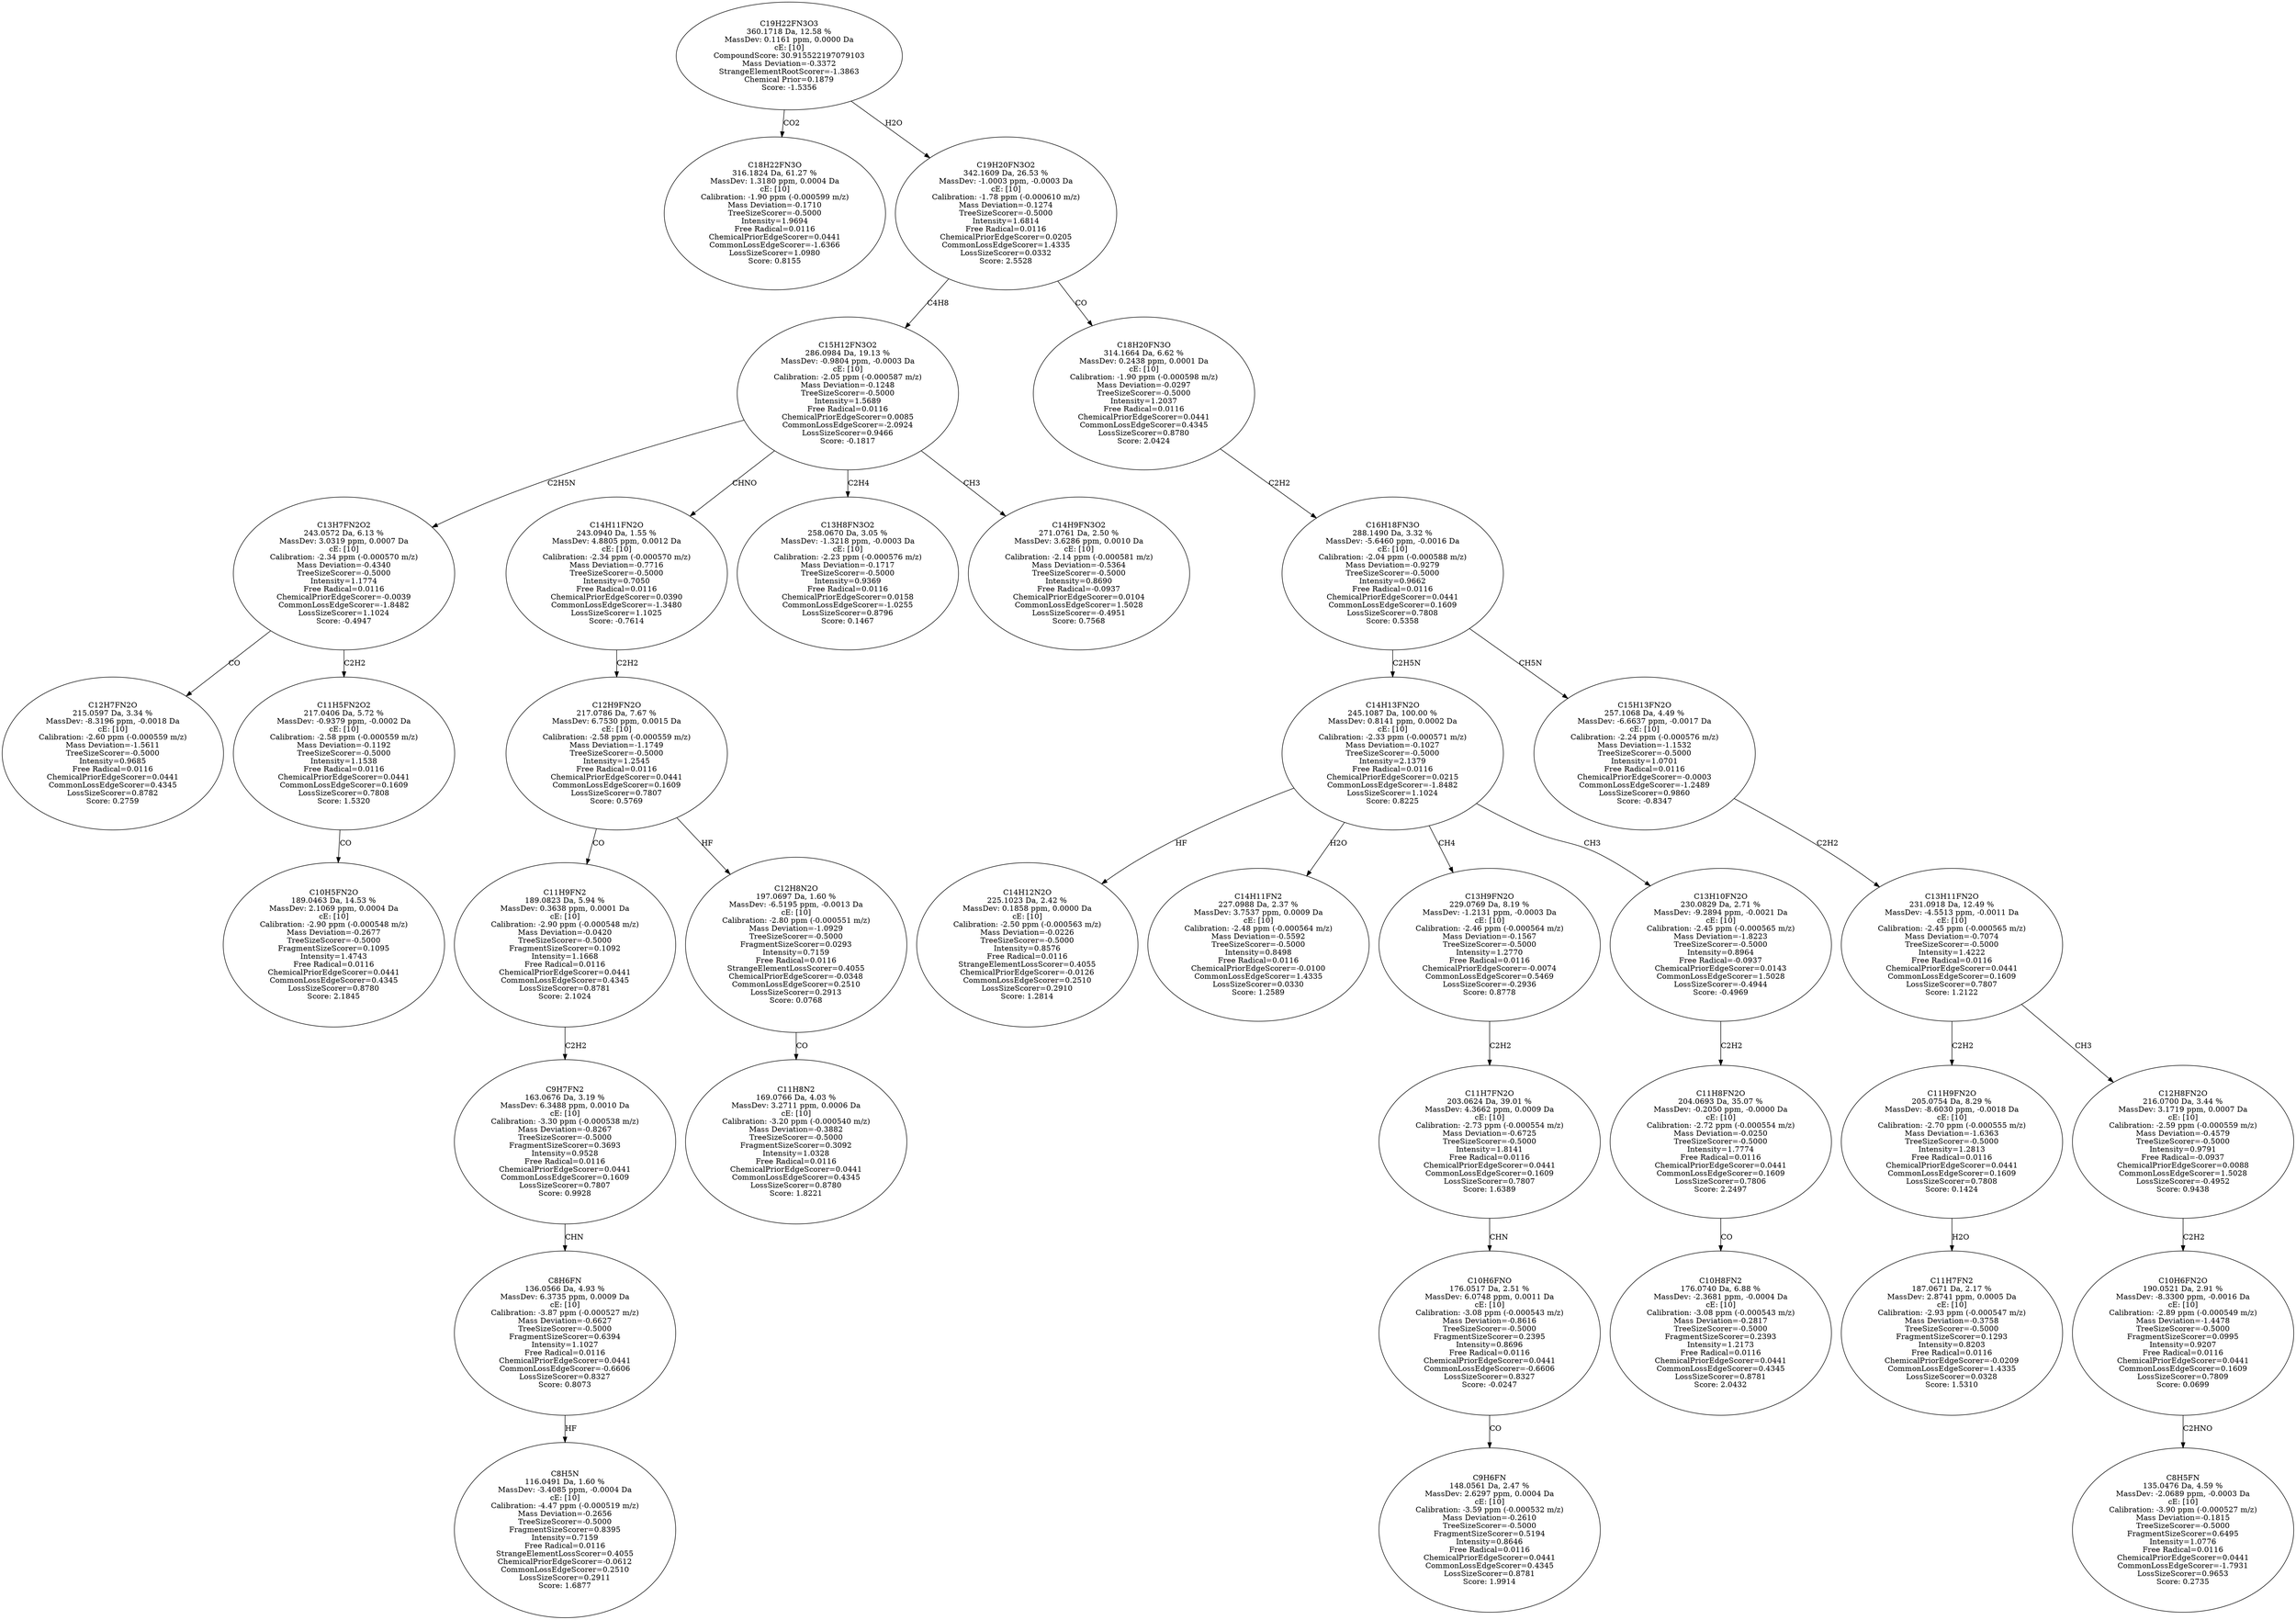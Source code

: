 strict digraph {
v1 [label="C18H22FN3O\n316.1824 Da, 61.27 %\nMassDev: 1.3180 ppm, 0.0004 Da\ncE: [10]\nCalibration: -1.90 ppm (-0.000599 m/z)\nMass Deviation=-0.1710\nTreeSizeScorer=-0.5000\nIntensity=1.9694\nFree Radical=0.0116\nChemicalPriorEdgeScorer=0.0441\nCommonLossEdgeScorer=-1.6366\nLossSizeScorer=1.0980\nScore: 0.8155"];
v2 [label="C12H7FN2O\n215.0597 Da, 3.34 %\nMassDev: -8.3196 ppm, -0.0018 Da\ncE: [10]\nCalibration: -2.60 ppm (-0.000559 m/z)\nMass Deviation=-1.5611\nTreeSizeScorer=-0.5000\nIntensity=0.9685\nFree Radical=0.0116\nChemicalPriorEdgeScorer=0.0441\nCommonLossEdgeScorer=0.4345\nLossSizeScorer=0.8782\nScore: 0.2759"];
v3 [label="C10H5FN2O\n189.0463 Da, 14.53 %\nMassDev: 2.1069 ppm, 0.0004 Da\ncE: [10]\nCalibration: -2.90 ppm (-0.000548 m/z)\nMass Deviation=-0.2677\nTreeSizeScorer=-0.5000\nFragmentSizeScorer=0.1095\nIntensity=1.4743\nFree Radical=0.0116\nChemicalPriorEdgeScorer=0.0441\nCommonLossEdgeScorer=0.4345\nLossSizeScorer=0.8780\nScore: 2.1845"];
v4 [label="C11H5FN2O2\n217.0406 Da, 5.72 %\nMassDev: -0.9379 ppm, -0.0002 Da\ncE: [10]\nCalibration: -2.58 ppm (-0.000559 m/z)\nMass Deviation=-0.1192\nTreeSizeScorer=-0.5000\nIntensity=1.1538\nFree Radical=0.0116\nChemicalPriorEdgeScorer=0.0441\nCommonLossEdgeScorer=0.1609\nLossSizeScorer=0.7808\nScore: 1.5320"];
v5 [label="C13H7FN2O2\n243.0572 Da, 6.13 %\nMassDev: 3.0319 ppm, 0.0007 Da\ncE: [10]\nCalibration: -2.34 ppm (-0.000570 m/z)\nMass Deviation=-0.4340\nTreeSizeScorer=-0.5000\nIntensity=1.1774\nFree Radical=0.0116\nChemicalPriorEdgeScorer=-0.0039\nCommonLossEdgeScorer=-1.8482\nLossSizeScorer=1.1024\nScore: -0.4947"];
v6 [label="C8H5N\n116.0491 Da, 1.60 %\nMassDev: -3.4085 ppm, -0.0004 Da\ncE: [10]\nCalibration: -4.47 ppm (-0.000519 m/z)\nMass Deviation=-0.2656\nTreeSizeScorer=-0.5000\nFragmentSizeScorer=0.8395\nIntensity=0.7159\nFree Radical=0.0116\nStrangeElementLossScorer=0.4055\nChemicalPriorEdgeScorer=-0.0612\nCommonLossEdgeScorer=0.2510\nLossSizeScorer=0.2911\nScore: 1.6877"];
v7 [label="C8H6FN\n136.0566 Da, 4.93 %\nMassDev: 6.3735 ppm, 0.0009 Da\ncE: [10]\nCalibration: -3.87 ppm (-0.000527 m/z)\nMass Deviation=-0.6627\nTreeSizeScorer=-0.5000\nFragmentSizeScorer=0.6394\nIntensity=1.1027\nFree Radical=0.0116\nChemicalPriorEdgeScorer=0.0441\nCommonLossEdgeScorer=-0.6606\nLossSizeScorer=0.8327\nScore: 0.8073"];
v8 [label="C9H7FN2\n163.0676 Da, 3.19 %\nMassDev: 6.3488 ppm, 0.0010 Da\ncE: [10]\nCalibration: -3.30 ppm (-0.000538 m/z)\nMass Deviation=-0.8267\nTreeSizeScorer=-0.5000\nFragmentSizeScorer=0.3693\nIntensity=0.9528\nFree Radical=0.0116\nChemicalPriorEdgeScorer=0.0441\nCommonLossEdgeScorer=0.1609\nLossSizeScorer=0.7807\nScore: 0.9928"];
v9 [label="C11H9FN2\n189.0823 Da, 5.94 %\nMassDev: 0.3638 ppm, 0.0001 Da\ncE: [10]\nCalibration: -2.90 ppm (-0.000548 m/z)\nMass Deviation=-0.0420\nTreeSizeScorer=-0.5000\nFragmentSizeScorer=0.1092\nIntensity=1.1668\nFree Radical=0.0116\nChemicalPriorEdgeScorer=0.0441\nCommonLossEdgeScorer=0.4345\nLossSizeScorer=0.8781\nScore: 2.1024"];
v10 [label="C11H8N2\n169.0766 Da, 4.03 %\nMassDev: 3.2711 ppm, 0.0006 Da\ncE: [10]\nCalibration: -3.20 ppm (-0.000540 m/z)\nMass Deviation=-0.3882\nTreeSizeScorer=-0.5000\nFragmentSizeScorer=0.3092\nIntensity=1.0328\nFree Radical=0.0116\nChemicalPriorEdgeScorer=0.0441\nCommonLossEdgeScorer=0.4345\nLossSizeScorer=0.8780\nScore: 1.8221"];
v11 [label="C12H8N2O\n197.0697 Da, 1.60 %\nMassDev: -6.5195 ppm, -0.0013 Da\ncE: [10]\nCalibration: -2.80 ppm (-0.000551 m/z)\nMass Deviation=-1.0929\nTreeSizeScorer=-0.5000\nFragmentSizeScorer=0.0293\nIntensity=0.7159\nFree Radical=0.0116\nStrangeElementLossScorer=0.4055\nChemicalPriorEdgeScorer=-0.0348\nCommonLossEdgeScorer=0.2510\nLossSizeScorer=0.2913\nScore: 0.0768"];
v12 [label="C12H9FN2O\n217.0786 Da, 7.67 %\nMassDev: 6.7530 ppm, 0.0015 Da\ncE: [10]\nCalibration: -2.58 ppm (-0.000559 m/z)\nMass Deviation=-1.1749\nTreeSizeScorer=-0.5000\nIntensity=1.2545\nFree Radical=0.0116\nChemicalPriorEdgeScorer=0.0441\nCommonLossEdgeScorer=0.1609\nLossSizeScorer=0.7807\nScore: 0.5769"];
v13 [label="C14H11FN2O\n243.0940 Da, 1.55 %\nMassDev: 4.8805 ppm, 0.0012 Da\ncE: [10]\nCalibration: -2.34 ppm (-0.000570 m/z)\nMass Deviation=-0.7716\nTreeSizeScorer=-0.5000\nIntensity=0.7050\nFree Radical=0.0116\nChemicalPriorEdgeScorer=0.0390\nCommonLossEdgeScorer=-1.3480\nLossSizeScorer=1.1025\nScore: -0.7614"];
v14 [label="C13H8FN3O2\n258.0670 Da, 3.05 %\nMassDev: -1.3218 ppm, -0.0003 Da\ncE: [10]\nCalibration: -2.23 ppm (-0.000576 m/z)\nMass Deviation=-0.1717\nTreeSizeScorer=-0.5000\nIntensity=0.9369\nFree Radical=0.0116\nChemicalPriorEdgeScorer=0.0158\nCommonLossEdgeScorer=-1.0255\nLossSizeScorer=0.8796\nScore: 0.1467"];
v15 [label="C14H9FN3O2\n271.0761 Da, 2.50 %\nMassDev: 3.6286 ppm, 0.0010 Da\ncE: [10]\nCalibration: -2.14 ppm (-0.000581 m/z)\nMass Deviation=-0.5364\nTreeSizeScorer=-0.5000\nIntensity=0.8690\nFree Radical=-0.0937\nChemicalPriorEdgeScorer=0.0104\nCommonLossEdgeScorer=1.5028\nLossSizeScorer=-0.4951\nScore: 0.7568"];
v16 [label="C15H12FN3O2\n286.0984 Da, 19.13 %\nMassDev: -0.9804 ppm, -0.0003 Da\ncE: [10]\nCalibration: -2.05 ppm (-0.000587 m/z)\nMass Deviation=-0.1248\nTreeSizeScorer=-0.5000\nIntensity=1.5689\nFree Radical=0.0116\nChemicalPriorEdgeScorer=0.0085\nCommonLossEdgeScorer=-2.0924\nLossSizeScorer=0.9466\nScore: -0.1817"];
v17 [label="C14H12N2O\n225.1023 Da, 2.42 %\nMassDev: 0.1858 ppm, 0.0000 Da\ncE: [10]\nCalibration: -2.50 ppm (-0.000563 m/z)\nMass Deviation=-0.0226\nTreeSizeScorer=-0.5000\nIntensity=0.8576\nFree Radical=0.0116\nStrangeElementLossScorer=0.4055\nChemicalPriorEdgeScorer=-0.0126\nCommonLossEdgeScorer=0.2510\nLossSizeScorer=0.2910\nScore: 1.2814"];
v18 [label="C14H11FN2\n227.0988 Da, 2.37 %\nMassDev: 3.7537 ppm, 0.0009 Da\ncE: [10]\nCalibration: -2.48 ppm (-0.000564 m/z)\nMass Deviation=-0.5592\nTreeSizeScorer=-0.5000\nIntensity=0.8498\nFree Radical=0.0116\nChemicalPriorEdgeScorer=-0.0100\nCommonLossEdgeScorer=1.4335\nLossSizeScorer=0.0330\nScore: 1.2589"];
v19 [label="C9H6FN\n148.0561 Da, 2.47 %\nMassDev: 2.6297 ppm, 0.0004 Da\ncE: [10]\nCalibration: -3.59 ppm (-0.000532 m/z)\nMass Deviation=-0.2610\nTreeSizeScorer=-0.5000\nFragmentSizeScorer=0.5194\nIntensity=0.8646\nFree Radical=0.0116\nChemicalPriorEdgeScorer=0.0441\nCommonLossEdgeScorer=0.4345\nLossSizeScorer=0.8781\nScore: 1.9914"];
v20 [label="C10H6FNO\n176.0517 Da, 2.51 %\nMassDev: 6.0748 ppm, 0.0011 Da\ncE: [10]\nCalibration: -3.08 ppm (-0.000543 m/z)\nMass Deviation=-0.8616\nTreeSizeScorer=-0.5000\nFragmentSizeScorer=0.2395\nIntensity=0.8696\nFree Radical=0.0116\nChemicalPriorEdgeScorer=0.0441\nCommonLossEdgeScorer=-0.6606\nLossSizeScorer=0.8327\nScore: -0.0247"];
v21 [label="C11H7FN2O\n203.0624 Da, 39.01 %\nMassDev: 4.3662 ppm, 0.0009 Da\ncE: [10]\nCalibration: -2.73 ppm (-0.000554 m/z)\nMass Deviation=-0.6725\nTreeSizeScorer=-0.5000\nIntensity=1.8141\nFree Radical=0.0116\nChemicalPriorEdgeScorer=0.0441\nCommonLossEdgeScorer=0.1609\nLossSizeScorer=0.7807\nScore: 1.6389"];
v22 [label="C13H9FN2O\n229.0769 Da, 8.19 %\nMassDev: -1.2131 ppm, -0.0003 Da\ncE: [10]\nCalibration: -2.46 ppm (-0.000564 m/z)\nMass Deviation=-0.1567\nTreeSizeScorer=-0.5000\nIntensity=1.2770\nFree Radical=0.0116\nChemicalPriorEdgeScorer=-0.0074\nCommonLossEdgeScorer=0.5469\nLossSizeScorer=-0.2936\nScore: 0.8778"];
v23 [label="C10H8FN2\n176.0740 Da, 6.88 %\nMassDev: -2.3681 ppm, -0.0004 Da\ncE: [10]\nCalibration: -3.08 ppm (-0.000543 m/z)\nMass Deviation=-0.2817\nTreeSizeScorer=-0.5000\nFragmentSizeScorer=0.2393\nIntensity=1.2173\nFree Radical=0.0116\nChemicalPriorEdgeScorer=0.0441\nCommonLossEdgeScorer=0.4345\nLossSizeScorer=0.8781\nScore: 2.0432"];
v24 [label="C11H8FN2O\n204.0693 Da, 35.07 %\nMassDev: -0.2050 ppm, -0.0000 Da\ncE: [10]\nCalibration: -2.72 ppm (-0.000554 m/z)\nMass Deviation=-0.0250\nTreeSizeScorer=-0.5000\nIntensity=1.7774\nFree Radical=0.0116\nChemicalPriorEdgeScorer=0.0441\nCommonLossEdgeScorer=0.1609\nLossSizeScorer=0.7806\nScore: 2.2497"];
v25 [label="C13H10FN2O\n230.0829 Da, 2.71 %\nMassDev: -9.2894 ppm, -0.0021 Da\ncE: [10]\nCalibration: -2.45 ppm (-0.000565 m/z)\nMass Deviation=-1.8223\nTreeSizeScorer=-0.5000\nIntensity=0.8964\nFree Radical=-0.0937\nChemicalPriorEdgeScorer=0.0143\nCommonLossEdgeScorer=1.5028\nLossSizeScorer=-0.4944\nScore: -0.4969"];
v26 [label="C14H13FN2O\n245.1087 Da, 100.00 %\nMassDev: 0.8141 ppm, 0.0002 Da\ncE: [10]\nCalibration: -2.33 ppm (-0.000571 m/z)\nMass Deviation=-0.1027\nTreeSizeScorer=-0.5000\nIntensity=2.1379\nFree Radical=0.0116\nChemicalPriorEdgeScorer=0.0215\nCommonLossEdgeScorer=-1.8482\nLossSizeScorer=1.1024\nScore: 0.8225"];
v27 [label="C11H7FN2\n187.0671 Da, 2.17 %\nMassDev: 2.8741 ppm, 0.0005 Da\ncE: [10]\nCalibration: -2.93 ppm (-0.000547 m/z)\nMass Deviation=-0.3758\nTreeSizeScorer=-0.5000\nFragmentSizeScorer=0.1293\nIntensity=0.8203\nFree Radical=0.0116\nChemicalPriorEdgeScorer=-0.0209\nCommonLossEdgeScorer=1.4335\nLossSizeScorer=0.0328\nScore: 1.5310"];
v28 [label="C11H9FN2O\n205.0754 Da, 8.29 %\nMassDev: -8.6030 ppm, -0.0018 Da\ncE: [10]\nCalibration: -2.70 ppm (-0.000555 m/z)\nMass Deviation=-1.6363\nTreeSizeScorer=-0.5000\nIntensity=1.2813\nFree Radical=0.0116\nChemicalPriorEdgeScorer=0.0441\nCommonLossEdgeScorer=0.1609\nLossSizeScorer=0.7808\nScore: 0.1424"];
v29 [label="C8H5FN\n135.0476 Da, 4.59 %\nMassDev: -2.0689 ppm, -0.0003 Da\ncE: [10]\nCalibration: -3.90 ppm (-0.000527 m/z)\nMass Deviation=-0.1815\nTreeSizeScorer=-0.5000\nFragmentSizeScorer=0.6495\nIntensity=1.0776\nFree Radical=0.0116\nChemicalPriorEdgeScorer=0.0441\nCommonLossEdgeScorer=-1.7931\nLossSizeScorer=0.9653\nScore: 0.2735"];
v30 [label="C10H6FN2O\n190.0521 Da, 2.91 %\nMassDev: -8.3300 ppm, -0.0016 Da\ncE: [10]\nCalibration: -2.89 ppm (-0.000549 m/z)\nMass Deviation=-1.4478\nTreeSizeScorer=-0.5000\nFragmentSizeScorer=0.0995\nIntensity=0.9207\nFree Radical=0.0116\nChemicalPriorEdgeScorer=0.0441\nCommonLossEdgeScorer=0.1609\nLossSizeScorer=0.7809\nScore: 0.0699"];
v31 [label="C12H8FN2O\n216.0700 Da, 3.44 %\nMassDev: 3.1719 ppm, 0.0007 Da\ncE: [10]\nCalibration: -2.59 ppm (-0.000559 m/z)\nMass Deviation=-0.4579\nTreeSizeScorer=-0.5000\nIntensity=0.9791\nFree Radical=-0.0937\nChemicalPriorEdgeScorer=0.0088\nCommonLossEdgeScorer=1.5028\nLossSizeScorer=-0.4952\nScore: 0.9438"];
v32 [label="C13H11FN2O\n231.0918 Da, 12.49 %\nMassDev: -4.5513 ppm, -0.0011 Da\ncE: [10]\nCalibration: -2.45 ppm (-0.000565 m/z)\nMass Deviation=-0.7074\nTreeSizeScorer=-0.5000\nIntensity=1.4222\nFree Radical=0.0116\nChemicalPriorEdgeScorer=0.0441\nCommonLossEdgeScorer=0.1609\nLossSizeScorer=0.7807\nScore: 1.2122"];
v33 [label="C15H13FN2O\n257.1068 Da, 4.49 %\nMassDev: -6.6637 ppm, -0.0017 Da\ncE: [10]\nCalibration: -2.24 ppm (-0.000576 m/z)\nMass Deviation=-1.1532\nTreeSizeScorer=-0.5000\nIntensity=1.0701\nFree Radical=0.0116\nChemicalPriorEdgeScorer=-0.0003\nCommonLossEdgeScorer=-1.2489\nLossSizeScorer=0.9860\nScore: -0.8347"];
v34 [label="C16H18FN3O\n288.1490 Da, 3.32 %\nMassDev: -5.6460 ppm, -0.0016 Da\ncE: [10]\nCalibration: -2.04 ppm (-0.000588 m/z)\nMass Deviation=-0.9279\nTreeSizeScorer=-0.5000\nIntensity=0.9662\nFree Radical=0.0116\nChemicalPriorEdgeScorer=0.0441\nCommonLossEdgeScorer=0.1609\nLossSizeScorer=0.7808\nScore: 0.5358"];
v35 [label="C18H20FN3O\n314.1664 Da, 6.62 %\nMassDev: 0.2438 ppm, 0.0001 Da\ncE: [10]\nCalibration: -1.90 ppm (-0.000598 m/z)\nMass Deviation=-0.0297\nTreeSizeScorer=-0.5000\nIntensity=1.2037\nFree Radical=0.0116\nChemicalPriorEdgeScorer=0.0441\nCommonLossEdgeScorer=0.4345\nLossSizeScorer=0.8780\nScore: 2.0424"];
v36 [label="C19H20FN3O2\n342.1609 Da, 26.53 %\nMassDev: -1.0003 ppm, -0.0003 Da\ncE: [10]\nCalibration: -1.78 ppm (-0.000610 m/z)\nMass Deviation=-0.1274\nTreeSizeScorer=-0.5000\nIntensity=1.6814\nFree Radical=0.0116\nChemicalPriorEdgeScorer=0.0205\nCommonLossEdgeScorer=1.4335\nLossSizeScorer=0.0332\nScore: 2.5528"];
v37 [label="C19H22FN3O3\n360.1718 Da, 12.58 %\nMassDev: 0.1161 ppm, 0.0000 Da\ncE: [10]\nCompoundScore: 30.915522197079103\nMass Deviation=-0.3372\nStrangeElementRootScorer=-1.3863\nChemical Prior=0.1879\nScore: -1.5356"];
v37 -> v1 [label="CO2"];
v5 -> v2 [label="CO"];
v4 -> v3 [label="CO"];
v5 -> v4 [label="C2H2"];
v16 -> v5 [label="C2H5N"];
v7 -> v6 [label="HF"];
v8 -> v7 [label="CHN"];
v9 -> v8 [label="C2H2"];
v12 -> v9 [label="CO"];
v11 -> v10 [label="CO"];
v12 -> v11 [label="HF"];
v13 -> v12 [label="C2H2"];
v16 -> v13 [label="CHNO"];
v16 -> v14 [label="C2H4"];
v16 -> v15 [label="CH3"];
v36 -> v16 [label="C4H8"];
v26 -> v17 [label="HF"];
v26 -> v18 [label="H2O"];
v20 -> v19 [label="CO"];
v21 -> v20 [label="CHN"];
v22 -> v21 [label="C2H2"];
v26 -> v22 [label="CH4"];
v24 -> v23 [label="CO"];
v25 -> v24 [label="C2H2"];
v26 -> v25 [label="CH3"];
v34 -> v26 [label="C2H5N"];
v28 -> v27 [label="H2O"];
v32 -> v28 [label="C2H2"];
v30 -> v29 [label="C2HNO"];
v31 -> v30 [label="C2H2"];
v32 -> v31 [label="CH3"];
v33 -> v32 [label="C2H2"];
v34 -> v33 [label="CH5N"];
v35 -> v34 [label="C2H2"];
v36 -> v35 [label="CO"];
v37 -> v36 [label="H2O"];
}